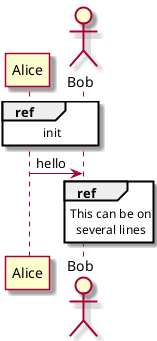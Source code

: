 @startuml

skin rose

participant Alice
actor Bob

ref over Alice, Bob : init

Alice -> Bob : hello

ref over Bob
  This can be on
  several lines
end ref

@enduml
